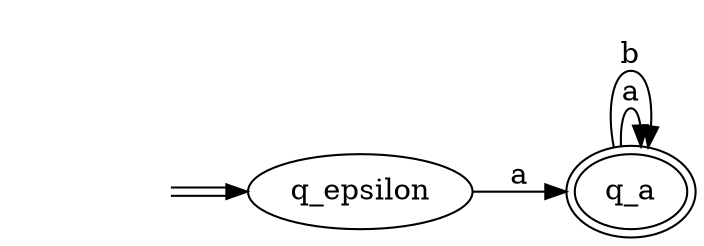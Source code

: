digraph Automaton { 
  rankdir = LR
  0 [label="q_epsilon"];  1 [label="q_a",peripheries=2];  start0 [style=invis]
  start0 -> 0[color="black:white:black"]
  0 -> 1 [label = "a" ]
  1 -> 1 [label = "a" ]
  1 -> 1 [label = "b" ]
}


